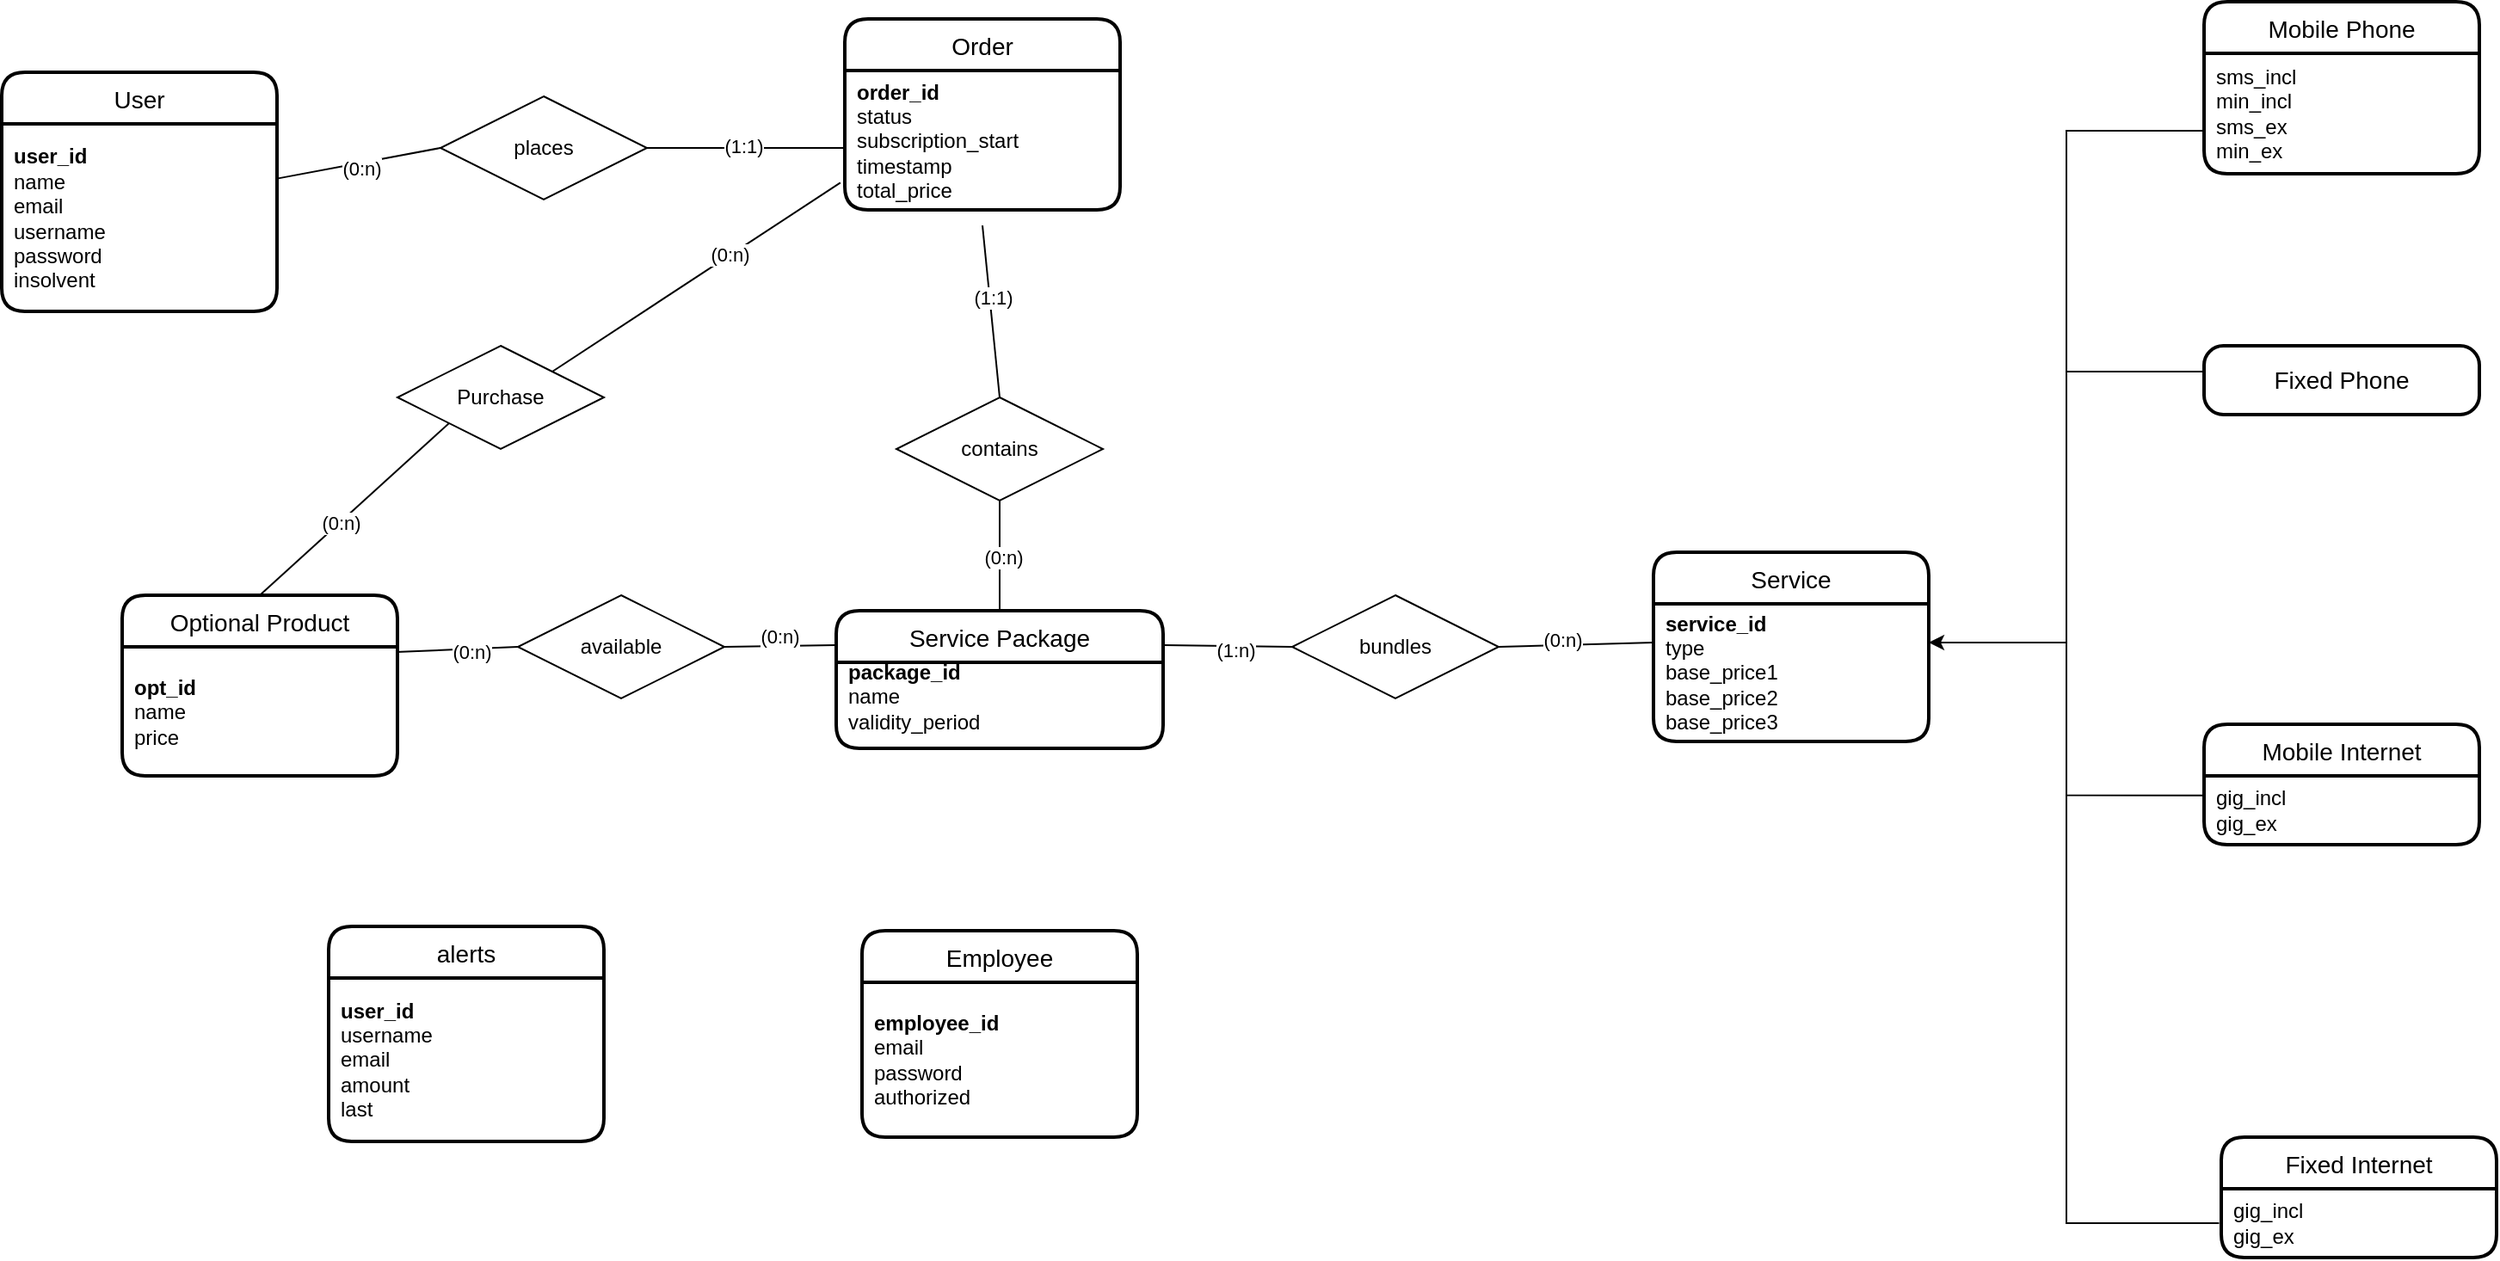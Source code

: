 <mxfile version="17.5.0" type="device"><diagram id="R2lEEEUBdFMjLlhIrx00" name="Page-1"><mxGraphModel dx="1550" dy="816" grid="1" gridSize="10" guides="1" tooltips="1" connect="1" arrows="1" fold="1" page="1" pageScale="1" pageWidth="850" pageHeight="1100" math="0" shadow="0" extFonts="Permanent Marker^https://fonts.googleapis.com/css?family=Permanent+Marker"><root><mxCell id="0"/><mxCell id="1" parent="0"/><mxCell id="_G4MBlrkE42JxyzQ9q7q-78" style="edgeStyle=none;rounded=0;orthogonalLoop=1;jettySize=auto;html=1;exitX=0;exitY=0.5;exitDx=0;exitDy=0;entryX=0.996;entryY=0.293;entryDx=0;entryDy=0;endArrow=none;endFill=0;strokeColor=default;entryPerimeter=0;" parent="1" source="_G4MBlrkE42JxyzQ9q7q-25" target="_G4MBlrkE42JxyzQ9q7q-95" edge="1"><mxGeometry relative="1" as="geometry"><mxPoint x="670" y="106" as="targetPoint"/></mxGeometry></mxCell><mxCell id="_G4MBlrkE42JxyzQ9q7q-110" value="(0:n)" style="edgeLabel;html=1;align=center;verticalAlign=middle;resizable=0;points=[];" parent="_G4MBlrkE42JxyzQ9q7q-78" vertex="1" connectable="0"><mxGeometry x="-0.014" y="3" relative="1" as="geometry"><mxPoint as="offset"/></mxGeometry></mxCell><mxCell id="_G4MBlrkE42JxyzQ9q7q-79" style="edgeStyle=none;rounded=0;orthogonalLoop=1;jettySize=auto;html=1;exitX=1;exitY=0.5;exitDx=0;exitDy=0;entryX=0;entryY=0.5;entryDx=0;entryDy=0;endArrow=none;endFill=0;strokeColor=default;" parent="1" source="_G4MBlrkE42JxyzQ9q7q-25" edge="1"><mxGeometry relative="1" as="geometry"><mxPoint x="1010" y="105" as="targetPoint"/></mxGeometry></mxCell><mxCell id="_G4MBlrkE42JxyzQ9q7q-111" value="(1:1)" style="edgeLabel;html=1;align=center;verticalAlign=middle;resizable=0;points=[];" parent="_G4MBlrkE42JxyzQ9q7q-79" vertex="1" connectable="0"><mxGeometry x="-0.038" y="1" relative="1" as="geometry"><mxPoint as="offset"/></mxGeometry></mxCell><mxCell id="_G4MBlrkE42JxyzQ9q7q-25" value="places" style="shape=rhombus;perimeter=rhombusPerimeter;whiteSpace=wrap;html=1;align=center;" parent="1" vertex="1"><mxGeometry x="775" y="75" width="120" height="60" as="geometry"/></mxCell><mxCell id="_G4MBlrkE42JxyzQ9q7q-81" style="edgeStyle=none;rounded=0;orthogonalLoop=1;jettySize=auto;html=1;exitX=0.5;exitY=1;exitDx=0;exitDy=0;entryX=0.5;entryY=0;entryDx=0;entryDy=0;endArrow=none;endFill=0;strokeColor=default;" parent="1" source="_G4MBlrkE42JxyzQ9q7q-29" target="_G4MBlrkE42JxyzQ9q7q-53" edge="1"><mxGeometry relative="1" as="geometry"/></mxCell><mxCell id="_G4MBlrkE42JxyzQ9q7q-113" value="&lt;div&gt;(0:n)&lt;/div&gt;" style="edgeLabel;html=1;align=center;verticalAlign=middle;resizable=0;points=[];" parent="_G4MBlrkE42JxyzQ9q7q-81" vertex="1" connectable="0"><mxGeometry x="0.028" y="2" relative="1" as="geometry"><mxPoint as="offset"/></mxGeometry></mxCell><mxCell id="_G4MBlrkE42JxyzQ9q7q-29" value="contains" style="shape=rhombus;perimeter=rhombusPerimeter;whiteSpace=wrap;html=1;align=center;" parent="1" vertex="1"><mxGeometry x="1040" y="250" width="120" height="60" as="geometry"/></mxCell><mxCell id="_G4MBlrkE42JxyzQ9q7q-51" value="Order" style="swimlane;childLayout=stackLayout;horizontal=1;startSize=30;horizontalStack=0;rounded=1;fontSize=14;fontStyle=0;strokeWidth=2;resizeParent=0;resizeLast=1;shadow=0;dashed=0;align=center;" parent="1" vertex="1"><mxGeometry x="1010" y="30" width="160" height="111" as="geometry"/></mxCell><mxCell id="_G4MBlrkE42JxyzQ9q7q-98" value="&lt;div&gt;&lt;b&gt;order_id&lt;/b&gt;&lt;/div&gt;&lt;div&gt;status&lt;/div&gt;&lt;div&gt;subscription_start&lt;/div&gt;&lt;div&gt;timestamp&lt;/div&gt;&lt;div&gt;total_price&lt;br&gt;&lt;/div&gt;" style="text;html=1;align=left;verticalAlign=middle;resizable=0;points=[];autosize=1;strokeColor=none;fillColor=none;spacingLeft=5;" parent="_G4MBlrkE42JxyzQ9q7q-51" vertex="1"><mxGeometry y="30" width="160" height="81" as="geometry"/></mxCell><mxCell id="_G4MBlrkE42JxyzQ9q7q-53" value="Service Package" style="swimlane;childLayout=stackLayout;horizontal=1;startSize=30;horizontalStack=0;rounded=1;fontSize=14;fontStyle=0;strokeWidth=2;resizeParent=0;resizeLast=1;shadow=0;dashed=0;align=center;" parent="1" vertex="1"><mxGeometry x="1005" y="374" width="190" height="80" as="geometry"/></mxCell><mxCell id="_G4MBlrkE42JxyzQ9q7q-99" value="&lt;div align=&quot;left&quot;&gt;&lt;b&gt;package_id&lt;/b&gt;&lt;/div&gt;&lt;div align=&quot;left&quot;&gt;name&lt;/div&gt;&lt;div align=&quot;left&quot;&gt;validity_period&lt;/div&gt;" style="text;html=1;align=left;verticalAlign=middle;resizable=0;points=[];autosize=1;strokeColor=none;fillColor=none;spacingLeft=5;" parent="_G4MBlrkE42JxyzQ9q7q-53" vertex="1"><mxGeometry y="30" width="190" height="40" as="geometry"/></mxCell><mxCell id="_G4MBlrkE42JxyzQ9q7q-54" value="&#xA;&#xA;" style="align=left;strokeColor=none;fillColor=none;spacingLeft=4;fontSize=12;verticalAlign=top;resizable=0;rotatable=0;part=1;" parent="_G4MBlrkE42JxyzQ9q7q-53" vertex="1"><mxGeometry y="70" width="190" height="10" as="geometry"/></mxCell><mxCell id="_G4MBlrkE42JxyzQ9q7q-55" value="Employee" style="swimlane;childLayout=stackLayout;horizontal=1;startSize=30;horizontalStack=0;rounded=1;fontSize=14;fontStyle=0;strokeWidth=2;resizeParent=0;resizeLast=1;shadow=0;dashed=0;align=center;" parent="1" vertex="1"><mxGeometry x="1020" y="560" width="160" height="120" as="geometry"/></mxCell><mxCell id="_G4MBlrkE42JxyzQ9q7q-102" value="&lt;div align=&quot;left&quot;&gt;&lt;b&gt;employee_id&lt;/b&gt;&lt;/div&gt;&lt;div align=&quot;left&quot;&gt;email&lt;/div&gt;&lt;div align=&quot;left&quot;&gt;password&lt;/div&gt;&lt;div align=&quot;left&quot;&gt;authorized&lt;br&gt;&lt;/div&gt;" style="text;html=1;align=left;verticalAlign=middle;resizable=0;points=[];autosize=1;strokeColor=none;fillColor=none;spacingLeft=5;" parent="_G4MBlrkE42JxyzQ9q7q-55" vertex="1"><mxGeometry y="30" width="160" height="90" as="geometry"/></mxCell><mxCell id="_G4MBlrkE42JxyzQ9q7q-57" value="Fixed Internet" style="swimlane;childLayout=stackLayout;horizontal=1;startSize=30;horizontalStack=0;rounded=1;fontSize=14;fontStyle=0;strokeWidth=2;resizeParent=0;resizeLast=1;shadow=0;dashed=0;align=center;" parent="1" vertex="1"><mxGeometry x="1810" y="680" width="160" height="70" as="geometry"/></mxCell><mxCell id="_G4MBlrkE42JxyzQ9q7q-108" value="&lt;div align=&quot;left&quot;&gt;gig_incl&lt;/div&gt;&lt;div align=&quot;left&quot;&gt;gig_ex&lt;br&gt;&lt;/div&gt;" style="text;html=1;align=left;verticalAlign=middle;resizable=0;points=[];autosize=1;strokeColor=none;fillColor=none;spacingLeft=5;" parent="_G4MBlrkE42JxyzQ9q7q-57" vertex="1"><mxGeometry y="30" width="160" height="40" as="geometry"/></mxCell><mxCell id="_G4MBlrkE42JxyzQ9q7q-59" value="Mobile Internet" style="swimlane;childLayout=stackLayout;horizontal=1;startSize=30;horizontalStack=0;rounded=1;fontSize=14;fontStyle=0;strokeWidth=2;resizeParent=0;resizeLast=1;shadow=0;dashed=0;align=center;spacingLeft=0;" parent="1" vertex="1"><mxGeometry x="1800" y="440" width="160" height="70" as="geometry"/></mxCell><mxCell id="_G4MBlrkE42JxyzQ9q7q-107" value="&lt;div align=&quot;left&quot;&gt;gig_incl&lt;/div&gt;&lt;div align=&quot;left&quot;&gt;gig_ex&lt;br&gt;&lt;/div&gt;" style="text;html=1;align=left;verticalAlign=middle;resizable=0;points=[];autosize=1;strokeColor=none;fillColor=none;spacingLeft=5;" parent="_G4MBlrkE42JxyzQ9q7q-59" vertex="1"><mxGeometry y="30" width="160" height="40" as="geometry"/></mxCell><mxCell id="_G4MBlrkE42JxyzQ9q7q-63" value="Mobile Phone" style="swimlane;childLayout=stackLayout;horizontal=1;startSize=30;horizontalStack=0;rounded=1;fontSize=14;fontStyle=0;strokeWidth=2;resizeParent=0;resizeLast=1;shadow=0;dashed=0;align=center;spacingLeft=0;" parent="1" vertex="1"><mxGeometry x="1800" y="20" width="160" height="100" as="geometry"/></mxCell><mxCell id="_G4MBlrkE42JxyzQ9q7q-105" value="&lt;div align=&quot;left&quot;&gt;sms_incl&lt;/div&gt;&lt;div align=&quot;left&quot;&gt;min_incl&lt;/div&gt;&lt;div align=&quot;left&quot;&gt;sms_ex&lt;/div&gt;&lt;div align=&quot;left&quot;&gt;min_ex&lt;br&gt;&lt;/div&gt;" style="text;html=1;align=left;verticalAlign=middle;resizable=0;points=[];autosize=1;strokeColor=none;fillColor=none;spacingLeft=5;" parent="_G4MBlrkE42JxyzQ9q7q-63" vertex="1"><mxGeometry y="30" width="160" height="70" as="geometry"/></mxCell><mxCell id="_G4MBlrkE42JxyzQ9q7q-65" value="Optional Product" style="swimlane;childLayout=stackLayout;horizontal=1;startSize=30;horizontalStack=0;rounded=1;fontSize=14;fontStyle=0;strokeWidth=2;resizeParent=0;resizeLast=1;shadow=0;dashed=0;align=center;" parent="1" vertex="1"><mxGeometry x="590" y="365" width="160" height="105" as="geometry"/></mxCell><mxCell id="_G4MBlrkE42JxyzQ9q7q-101" value="&lt;div align=&quot;left&quot;&gt;&lt;b&gt;opt_id&lt;/b&gt;&lt;/div&gt;&lt;div align=&quot;left&quot;&gt;name&lt;/div&gt;&lt;div align=&quot;left&quot;&gt;price&lt;/div&gt;" style="text;html=1;align=left;verticalAlign=middle;resizable=0;points=[];autosize=1;strokeColor=none;fillColor=none;spacingLeft=5;" parent="_G4MBlrkE42JxyzQ9q7q-65" vertex="1"><mxGeometry y="30" width="160" height="75" as="geometry"/></mxCell><mxCell id="_G4MBlrkE42JxyzQ9q7q-67" value="Service" style="swimlane;childLayout=stackLayout;horizontal=1;startSize=30;horizontalStack=0;rounded=1;fontSize=14;fontStyle=0;strokeWidth=2;resizeParent=0;resizeLast=1;shadow=0;dashed=0;align=center;" parent="1" vertex="1"><mxGeometry x="1480" y="340" width="160" height="110" as="geometry"/></mxCell><mxCell id="_G4MBlrkE42JxyzQ9q7q-100" value="&lt;div align=&quot;left&quot;&gt;&lt;b&gt;service_id&lt;/b&gt;&lt;/div&gt;&lt;div align=&quot;left&quot;&gt;type&lt;/div&gt;&lt;div align=&quot;left&quot;&gt;base_price1&lt;br&gt;&lt;/div&gt;&lt;div align=&quot;left&quot;&gt;base_price2&lt;/div&gt;&lt;div align=&quot;left&quot;&gt;base_price3&lt;br&gt;&lt;/div&gt;" style="text;html=1;align=left;verticalAlign=middle;resizable=0;points=[];autosize=1;strokeColor=none;fillColor=none;spacingLeft=5;" parent="_G4MBlrkE42JxyzQ9q7q-67" vertex="1"><mxGeometry y="30" width="160" height="80" as="geometry"/></mxCell><mxCell id="_G4MBlrkE42JxyzQ9q7q-80" style="edgeStyle=none;rounded=0;orthogonalLoop=1;jettySize=auto;html=1;exitX=0.5;exitY=1;exitDx=0;exitDy=0;entryX=0.5;entryY=0;entryDx=0;entryDy=0;endArrow=none;endFill=0;strokeColor=default;" parent="1" target="_G4MBlrkE42JxyzQ9q7q-29" edge="1"><mxGeometry relative="1" as="geometry"><mxPoint x="1090" y="150" as="sourcePoint"/></mxGeometry></mxCell><mxCell id="_G4MBlrkE42JxyzQ9q7q-112" value="(1:1)" style="edgeLabel;html=1;align=center;verticalAlign=middle;resizable=0;points=[];" parent="_G4MBlrkE42JxyzQ9q7q-80" vertex="1" connectable="0"><mxGeometry x="-0.158" y="2" relative="1" as="geometry"><mxPoint as="offset"/></mxGeometry></mxCell><mxCell id="_G4MBlrkE42JxyzQ9q7q-85" style="edgeStyle=none;rounded=0;orthogonalLoop=1;jettySize=auto;html=1;exitX=1;exitY=0.5;exitDx=0;exitDy=0;entryX=0;entryY=0.25;entryDx=0;entryDy=0;endArrow=none;endFill=0;strokeColor=default;" parent="1" source="_G4MBlrkE42JxyzQ9q7q-82" edge="1"><mxGeometry relative="1" as="geometry"><mxPoint x="1480" y="392.5" as="targetPoint"/></mxGeometry></mxCell><mxCell id="_G4MBlrkE42JxyzQ9q7q-116" value="(0:n)" style="edgeLabel;html=1;align=center;verticalAlign=middle;resizable=0;points=[];" parent="_G4MBlrkE42JxyzQ9q7q-85" vertex="1" connectable="0"><mxGeometry x="-0.18" y="3" relative="1" as="geometry"><mxPoint as="offset"/></mxGeometry></mxCell><mxCell id="_G4MBlrkE42JxyzQ9q7q-82" value="bundles" style="shape=rhombus;perimeter=rhombusPerimeter;whiteSpace=wrap;html=1;align=center;" parent="1" vertex="1"><mxGeometry x="1270" y="365" width="120" height="60" as="geometry"/></mxCell><mxCell id="_G4MBlrkE42JxyzQ9q7q-87" style="edgeStyle=none;rounded=0;orthogonalLoop=1;jettySize=auto;html=1;exitX=0;exitY=0.5;exitDx=0;exitDy=0;entryX=0.995;entryY=0.04;entryDx=0;entryDy=0;endArrow=none;endFill=0;strokeColor=default;entryPerimeter=0;" parent="1" source="_G4MBlrkE42JxyzQ9q7q-83" target="_G4MBlrkE42JxyzQ9q7q-101" edge="1"><mxGeometry relative="1" as="geometry"><mxPoint x="1480" y="725" as="targetPoint"/></mxGeometry></mxCell><mxCell id="_G4MBlrkE42JxyzQ9q7q-117" value="(0:n)" style="edgeLabel;html=1;align=center;verticalAlign=middle;resizable=0;points=[];" parent="_G4MBlrkE42JxyzQ9q7q-87" vertex="1" connectable="0"><mxGeometry x="-0.223" y="2" relative="1" as="geometry"><mxPoint as="offset"/></mxGeometry></mxCell><mxCell id="_G4MBlrkE42JxyzQ9q7q-83" value="available" style="shape=rhombus;perimeter=rhombusPerimeter;whiteSpace=wrap;html=1;align=center;" parent="1" vertex="1"><mxGeometry x="820" y="365" width="120" height="60" as="geometry"/></mxCell><mxCell id="_G4MBlrkE42JxyzQ9q7q-84" style="edgeStyle=none;rounded=0;orthogonalLoop=1;jettySize=auto;html=1;exitX=1;exitY=0.25;exitDx=0;exitDy=0;entryX=0;entryY=0.5;entryDx=0;entryDy=0;endArrow=none;endFill=0;strokeColor=default;" parent="1" source="_G4MBlrkE42JxyzQ9q7q-53" target="_G4MBlrkE42JxyzQ9q7q-82" edge="1"><mxGeometry relative="1" as="geometry"/></mxCell><mxCell id="_G4MBlrkE42JxyzQ9q7q-114" value="(1:n)" style="edgeLabel;html=1;align=center;verticalAlign=middle;resizable=0;points=[];" parent="_G4MBlrkE42JxyzQ9q7q-84" vertex="1" connectable="0"><mxGeometry x="0.086" y="-2" relative="1" as="geometry"><mxPoint x="1" as="offset"/></mxGeometry></mxCell><mxCell id="_G4MBlrkE42JxyzQ9q7q-86" style="edgeStyle=none;rounded=0;orthogonalLoop=1;jettySize=auto;html=1;exitX=0;exitY=0.25;exitDx=0;exitDy=0;entryX=1;entryY=0.5;entryDx=0;entryDy=0;endArrow=none;endFill=0;strokeColor=default;" parent="1" source="_G4MBlrkE42JxyzQ9q7q-53" target="_G4MBlrkE42JxyzQ9q7q-83" edge="1"><mxGeometry relative="1" as="geometry"/></mxCell><mxCell id="_G4MBlrkE42JxyzQ9q7q-115" value="(0:n)" style="edgeLabel;html=1;align=center;verticalAlign=middle;resizable=0;points=[];" parent="_G4MBlrkE42JxyzQ9q7q-86" vertex="1" connectable="0"><mxGeometry x="0.049" y="-6" relative="1" as="geometry"><mxPoint x="1" as="offset"/></mxGeometry></mxCell><mxCell id="_G4MBlrkE42JxyzQ9q7q-88" style="edgeStyle=orthogonalEdgeStyle;rounded=0;orthogonalLoop=1;jettySize=auto;html=1;exitX=1;exitY=0.25;exitDx=0;exitDy=0;entryX=0;entryY=0.5;entryDx=0;entryDy=0;endArrow=none;endFill=0;strokeColor=default;" parent="1" edge="1"><mxGeometry relative="1" as="geometry"><mxPoint x="1640" y="392.5" as="sourcePoint"/><mxPoint x="1800" y="95" as="targetPoint"/><Array as="points"><mxPoint x="1720" y="393"/><mxPoint x="1720" y="95"/></Array></mxGeometry></mxCell><mxCell id="_G4MBlrkE42JxyzQ9q7q-89" style="edgeStyle=orthogonalEdgeStyle;rounded=0;orthogonalLoop=1;jettySize=auto;html=1;exitX=1;exitY=0.25;exitDx=0;exitDy=0;entryX=0;entryY=0.5;entryDx=0;entryDy=0;endArrow=none;endFill=0;strokeColor=default;" parent="1" edge="1"><mxGeometry relative="1" as="geometry"><mxPoint x="1640" y="392.5" as="sourcePoint"/><mxPoint x="1800" y="235" as="targetPoint"/><Array as="points"><mxPoint x="1720" y="393"/><mxPoint x="1720" y="235"/></Array></mxGeometry></mxCell><mxCell id="_G4MBlrkE42JxyzQ9q7q-90" style="edgeStyle=orthogonalEdgeStyle;rounded=0;orthogonalLoop=1;jettySize=auto;html=1;exitX=1;exitY=0.25;exitDx=0;exitDy=0;entryX=-0.005;entryY=0.283;entryDx=0;entryDy=0;endArrow=none;endFill=0;strokeColor=default;entryPerimeter=0;" parent="1" target="_G4MBlrkE42JxyzQ9q7q-107" edge="1"><mxGeometry relative="1" as="geometry"><mxPoint x="1640" y="392.5" as="sourcePoint"/><mxPoint x="1800" y="515" as="targetPoint"/><Array as="points"><mxPoint x="1720" y="393"/><mxPoint x="1720" y="481"/></Array></mxGeometry></mxCell><mxCell id="_G4MBlrkE42JxyzQ9q7q-91" style="edgeStyle=orthogonalEdgeStyle;rounded=0;orthogonalLoop=1;jettySize=auto;html=1;exitX=1;exitY=0.25;exitDx=0;exitDy=0;entryX=-0.008;entryY=0.5;entryDx=0;entryDy=0;endArrow=none;endFill=0;strokeColor=default;startArrow=classic;startFill=1;entryPerimeter=0;" parent="1" target="_G4MBlrkE42JxyzQ9q7q-108" edge="1"><mxGeometry relative="1" as="geometry"><mxPoint x="1640" y="392.5" as="sourcePoint"/><mxPoint x="1810" y="755.0" as="targetPoint"/><Array as="points"><mxPoint x="1720" y="393"/><mxPoint x="1720" y="730"/></Array></mxGeometry></mxCell><mxCell id="_G4MBlrkE42JxyzQ9q7q-93" value="User" style="swimlane;childLayout=stackLayout;horizontal=1;startSize=30;horizontalStack=0;rounded=1;fontSize=14;fontStyle=0;strokeWidth=2;resizeParent=0;resizeLast=1;shadow=0;dashed=0;align=center;" parent="1" vertex="1"><mxGeometry x="520" y="61" width="160" height="139" as="geometry"/></mxCell><mxCell id="_G4MBlrkE42JxyzQ9q7q-95" value="&lt;div&gt;&lt;b&gt;user_id&lt;/b&gt;&lt;/div&gt;&lt;div&gt;name&lt;/div&gt;&lt;div&gt;email&lt;/div&gt;&lt;div&gt;username&lt;/div&gt;&lt;div&gt;password&lt;/div&gt;&lt;div&gt;insolvent&lt;br&gt;&lt;/div&gt;" style="text;html=1;align=left;verticalAlign=middle;resizable=0;points=[];autosize=1;strokeColor=none;fillColor=none;spacingLeft=5;" parent="_G4MBlrkE42JxyzQ9q7q-93" vertex="1"><mxGeometry y="30" width="160" height="109" as="geometry"/></mxCell><mxCell id="i77h7RYZ9ub6hFjkbI43-1" value="&lt;font style=&quot;font-size: 14px&quot;&gt;Fixed Phone&lt;br&gt;&lt;/font&gt;" style="rounded=1;arcSize=28;whiteSpace=wrap;html=1;align=center;strokeWidth=2;" parent="1" vertex="1"><mxGeometry x="1800" y="220" width="160" height="40" as="geometry"/></mxCell><mxCell id="C24dcn6RjzEYeenT5Cz5-3" value="Purchase" style="shape=rhombus;perimeter=rhombusPerimeter;whiteSpace=wrap;html=1;align=center;" parent="1" vertex="1"><mxGeometry x="750" y="220" width="120" height="60" as="geometry"/></mxCell><mxCell id="C24dcn6RjzEYeenT5Cz5-5" value="" style="endArrow=none;html=1;rounded=0;exitX=1;exitY=0;exitDx=0;exitDy=0;entryX=-0.016;entryY=0.805;entryDx=0;entryDy=0;entryPerimeter=0;" parent="1" source="C24dcn6RjzEYeenT5Cz5-3" target="_G4MBlrkE42JxyzQ9q7q-98" edge="1"><mxGeometry relative="1" as="geometry"><mxPoint x="860" y="210" as="sourcePoint"/><mxPoint x="1020" y="210" as="targetPoint"/></mxGeometry></mxCell><mxCell id="C24dcn6RjzEYeenT5Cz5-8" value="(0:n)" style="edgeLabel;html=1;align=center;verticalAlign=middle;resizable=0;points=[];" parent="C24dcn6RjzEYeenT5Cz5-5" vertex="1" connectable="0"><mxGeometry x="0.232" y="1" relative="1" as="geometry"><mxPoint as="offset"/></mxGeometry></mxCell><mxCell id="C24dcn6RjzEYeenT5Cz5-7" value="" style="endArrow=none;html=1;rounded=0;exitX=0;exitY=1;exitDx=0;exitDy=0;entryX=0.5;entryY=0;entryDx=0;entryDy=0;" parent="1" source="C24dcn6RjzEYeenT5Cz5-3" target="_G4MBlrkE42JxyzQ9q7q-65" edge="1"><mxGeometry relative="1" as="geometry"><mxPoint x="810" y="250" as="sourcePoint"/><mxPoint x="970" y="250" as="targetPoint"/></mxGeometry></mxCell><mxCell id="C24dcn6RjzEYeenT5Cz5-9" value="(0:n)" style="edgeLabel;html=1;align=center;verticalAlign=middle;resizable=0;points=[];" parent="C24dcn6RjzEYeenT5Cz5-7" vertex="1" connectable="0"><mxGeometry x="0.159" relative="1" as="geometry"><mxPoint as="offset"/></mxGeometry></mxCell><mxCell id="wLzDP7XZH2AYQbYKZ0ZM-1" value="alerts" style="swimlane;childLayout=stackLayout;horizontal=1;startSize=30;horizontalStack=0;rounded=1;fontSize=14;fontStyle=0;strokeWidth=2;resizeParent=0;resizeLast=1;shadow=0;dashed=0;align=center;" parent="1" vertex="1"><mxGeometry x="710" y="557.5" width="160" height="125" as="geometry"/></mxCell><mxCell id="wLzDP7XZH2AYQbYKZ0ZM-2" value="&lt;div align=&quot;left&quot;&gt;&lt;b&gt;user_id&lt;/b&gt;&lt;/div&gt;&lt;div align=&quot;left&quot;&gt;username&lt;/div&gt;&lt;div align=&quot;left&quot;&gt;email&lt;/div&gt;&lt;div align=&quot;left&quot;&gt;amount&lt;/div&gt;&lt;div align=&quot;left&quot;&gt;last&lt;br&gt;&lt;/div&gt;" style="text;html=1;align=left;verticalAlign=middle;resizable=0;points=[];autosize=1;strokeColor=none;fillColor=none;spacingLeft=5;" parent="wLzDP7XZH2AYQbYKZ0ZM-1" vertex="1"><mxGeometry y="30" width="160" height="95" as="geometry"/></mxCell></root></mxGraphModel></diagram></mxfile>